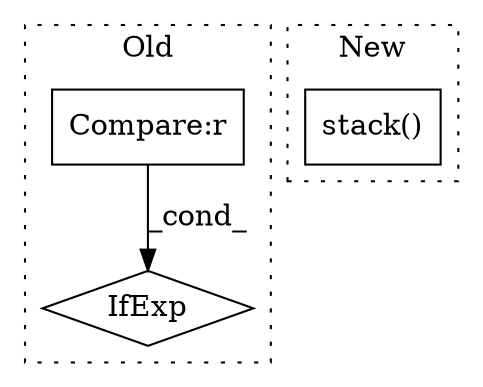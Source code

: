 digraph G {
subgraph cluster0 {
1 [label="IfExp" a="51" s="1921,1944" l="4,6" shape="diamond"];
3 [label="Compare:r" a="40" s="1925" l="19" shape="box"];
label = "Old";
style="dotted";
}
subgraph cluster1 {
2 [label="stack()" a="75" s="4423,4445" l="9,1" shape="box"];
label = "New";
style="dotted";
}
3 -> 1 [label="_cond_"];
}
